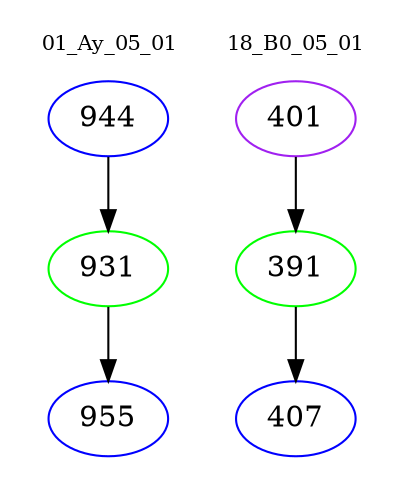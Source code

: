 digraph{
subgraph cluster_0 {
color = white
label = "01_Ay_05_01";
fontsize=10;
T0_944 [label="944", color="blue"]
T0_944 -> T0_931 [color="black"]
T0_931 [label="931", color="green"]
T0_931 -> T0_955 [color="black"]
T0_955 [label="955", color="blue"]
}
subgraph cluster_1 {
color = white
label = "18_B0_05_01";
fontsize=10;
T1_401 [label="401", color="purple"]
T1_401 -> T1_391 [color="black"]
T1_391 [label="391", color="green"]
T1_391 -> T1_407 [color="black"]
T1_407 [label="407", color="blue"]
}
}
